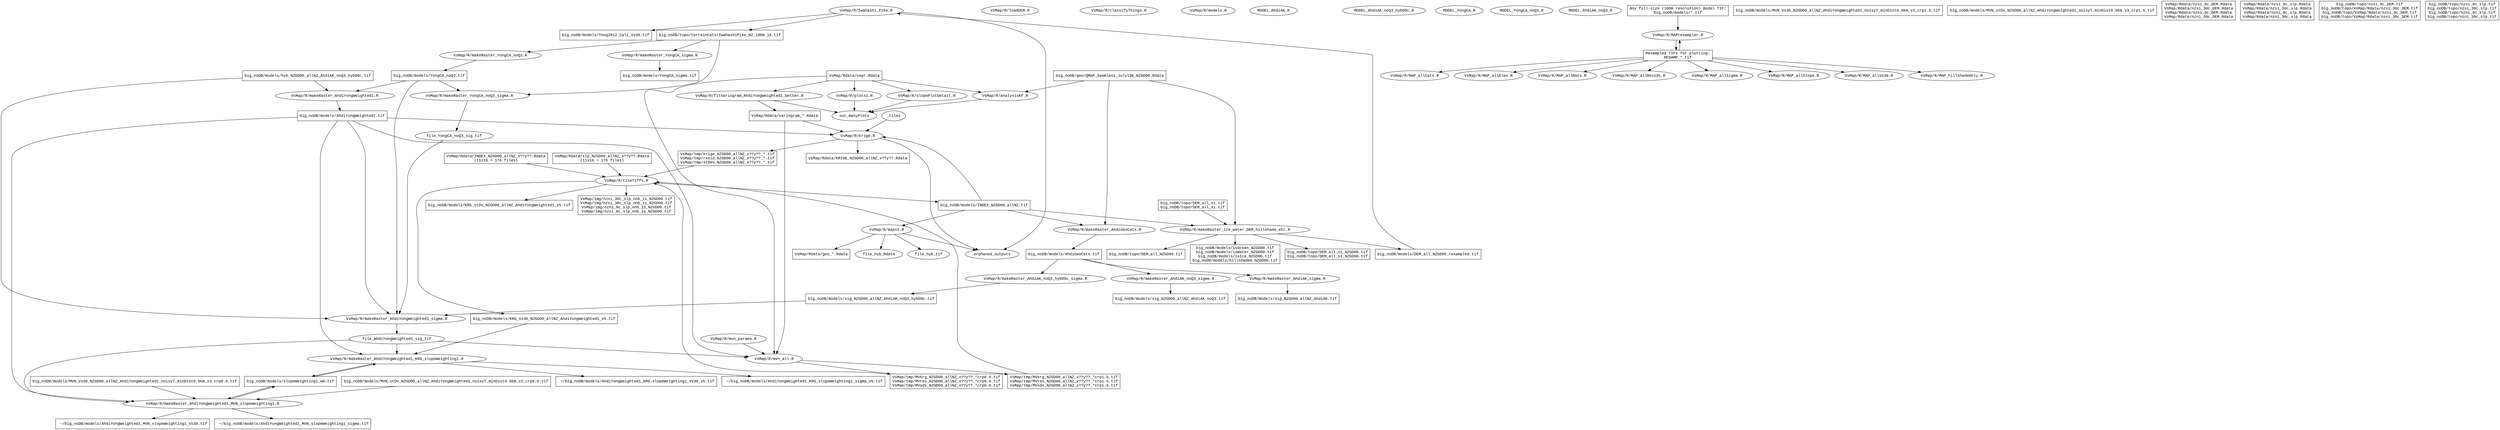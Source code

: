 // Kevin Foster

digraph codeFlowChart {
  node [fontname=CourierNew, shape=ellipse];
  edge [splines=polyline];


  # R scripts....


  # raster-related R scripts
  subgraph rasterScripts {
    label = "rasterScripts" ;
    Iwahashi_Pike_R                                               [ label = "VsMap/R/Iwahashi_Pike.R"                                           ];
    krige_R                                                       [ label = "VsMap/R/krige.R"                                                   ];
    loadDEM_R                                                     [ label = "VsMap/R/loadDEM.R"                                                 ];
    makeRaster_AhdiAK_noQ3_hyb09c_sigma_R                         [ label = "VsMap/R/makeRaster_AhdiAK_noQ3_hyb09c_sigma.R"                     ];
    makeRaster_AhdiAK_noQ3_sigma_R                                [ label = "VsMap/R/makeRaster_AhdiAK_noQ3_sigma.R"                            ];
    makeRaster_AhdiAK_sigma_R                                     [ label = "VsMap/R/makeRaster_AhdiAK_sigma.R"                                 ];
    makeRaster_AhdiGeoCats_R                                      [ label = "VsMap/R/makeRaster_AhdiGeoCats.R"                                  ];
    makeRaster_AhdiYongWeighted1_KRG_slopeWeighting1_R            [ label = "VsMap/R/makeRaster_AhdiYongWeighted1_KRG_slopeWeighting1.R"        ];
    makeRaster_AhdiYongWeighted1_MVN_slopeWeighting1_R            [ label = "VsMap/R/makeRaster_AhdiYongWeighted1_MVN_slopeWeighting1.R"        ];
    makeRaster_AhdiYongWeighted1_R                                [ label = "VsMap/R/makeRaster_AhdiYongWeighted1.R"                            ];
    makeRaster_AhdiYongWeighted1_sigma_R                          [ label = "VsMap/R/makeRaster_AhdiYongWeighted1_sigma.R"                      ];
    makeRaster_ice_water_DEM_hillshade_etc_R                      [ label = "VsMap/R/makeRaster_ice_water_DEM_hillshade_etc.R"                  ];
    makeRaster_YongCA_noQ3_R                                      [ label = "VsMap/R/makeRaster_YongCA_noQ3.R"                                  ];
    makeRaster_YongCA_noQ3_sigma_R                                [ label = "VsMap/R/makeRaster_YongCA_noQ3_sigma.R"                            ];
    makeRaster_YongCA_sigma_R                                     [ label = "VsMap/R/makeRaster_YongCA_sigma.R"                                 ];
    maps2_R                                                       [ label = "VsMap/R/maps2.R"                                                   ];
    mvn_all_R                                                     [ label = "VsMap/R/mvn_all.R"                                                 ];
    mvn_params_R                                                  [ label = "VsMap/R/mvn_params.R"                                              ];
##    rasterizeQmap_R                                               [ label = "VsMap/R/rasterizeQmap.R"                                           ];
##    tileSlopes_R                                                  [ label = "VsMap/R/tileSlopes.R"                                              ];
    tileTiffs_R                                                   [ label = "VsMap/R/tileTiffs.R"                                               ];
  }


  # misc R scripts
##  KaiserCull_R                                                  [ label = "VsMap/R/KaiserCull.R"                                              ];
##  loadVs_R                                                      [ label = "VsMap/R/loadVs.R"                                                  ];
##  modelsUpdate_R                                                [ label = "VsMap/R/modelsUpdate.R"                                            ];
##  processQmap_R                                                 [ label = "VsMap/R/processQmap.R"                                             ];
##  vspr_R                                                        [ label = "VsMap/R/vspr.R"                                                    ];
##  vspr_write_R                                                  [ label = "VsMap/R/vspr_write.R"                                              ];
  classifyThings_R                                              [ label = "VsMap/R/classifyThings.R"                                          ];
  models_R                                                      [ label = "VsMap/R/models.R"                                                  ];


  # Shell scripts
## DEMprocessing_sh                                              [ label = "VsMap/sh/DEMprocessing.sh"                                          ];
## hillshades_sh                                                 [ label = "VsMap/sh/hillshades.sh"                                             ];


  file_geo_QMAP_Rdata                                           [ shape = "box" , label = "big_noDB/geo/QMAP_Seamless_July13K_NZGD00.Rdata" ] ;
  file_vspr_Rdata                                               [ shape = "box" , label = "VsMap/Rdata/vspr.Rdata" ] ;
##  file_bayesUpdatingTables                                      [ shape = "box" , label = "VsMap/Rdata/BayesUpdateTables.Rdata" ] ;
 file_geo_Rdata                                                [ shape = "box" , label = "VsMap/Rdata/geo_*.Rdata" ] ;
 file_variogram_Rdata                                          [ shape = "box" , label = "VsMap/Rdata/variogram_*.Rdata" ] ;
 file_krige_Rdata                                              [ shape = "box" , label = "VsMap/Rdata/KRIGE_NZGD00_allNZ_x??y??.Rdata" ] ;


  # orphans - use this as a placeholder for any output data generated that are no longer needed
  # (for example, the XYZ and NC files generated by some raster shell scripts.
#  orphaned_outputs       [ shape = "invtriangle" ] ;


##  MANUAL_EDIT          [ label = "Manual file edit" ] ;


  # Subgroups

  # A few subgroups seem obvious - output maps ; output plots ; output other (tables, CSV, text files etc)

  # output maps
 subgraph outMaps {
 }

  subgraph model_scripts {
    MODEL_AhdiAK_R
    MODEL_AhdiAK_noQ3_hyb09c_R
    MODEL_YongCA_R
    subgraph model_scripts_bayes {
      MODEL_YongCA_noQ3_R
      MODEL_AhdiAK_noQ3_R
    }
  }

##  subgraph cluster_inFiles {
##    # input files
##    label = "Input" ;
##    in_topo_orig_NZMG          [ shape = "box3d" , label = "PRIMARY INPUT: NZ DEM"            ] ;
##    in_geo_orig_QMAP           [ shape = "box3d" , label = "PRIMARY INPUT: NZ GEOLOGY (QMAP)" ] ;
##    in_McGannHobyWotherspoon   [ shape = "box3d" , label = "VsMap/in/Vs/20160615 Chris/McGann_cptVs30data.csvi\nVsMap/in/Vs/20160623 Hoby/cantstations.ll.csv\nVsMap/in/Vs/20160623 Hoby/cantstations.vs30.csv\nVsMap/in/Vs/20171123 Liam/Characterised Vs30 Canterbury_June2017_KFed.csv" ] ;
##    in_Kaiser                  [ shape = "box3d" , label = "VsMap/in/Vs/201703_allNZ/20170329_vs_allNZ.ll" ] ;
##  }



  # output files
    # more than just intermediate/temporary files - these are either used for publications
    # or for reviewing code behaviour
##  subgraph cluster_outFile {
##    label = "Preprocessing inspection" ;
##    out_AhdiAKclassifications   [ shape = "component", label = "out/MODEL_AhdiAK_classifications.csv\nout/MODEL_AhdiAK_classifications.kable"                   ] ;
##    out_bayesUpdatingTables     [ shape = "component", label = "VsMap/out/bayesUpdateSummary_NinvChiSq_DATA_*__nObsPrior???_measPrec?_minSigma?.txt"            ] ;
##    out_duplicatePointsRemoval  [ shape = "component", label = "VsMap/out/duplicatePointsRemoval.csv" ] ;
##    out_Vs30tables              [ shape = "component", label = "VsMap/Vs30_tables/vspr_data_*.ll\nVsMap/Vs30_tables/vspr_text_*.ll" ] ;
##    out_tooClose                [ shape = "component", label = "VsMap/out/plots/vspr_points_too_close.png" ] ;
##    file_Kaiser_culled          [ shape = "box" ,      label = "VsMap/in/Vs/201703_allNZ/20170817_vs_allNZ_duplicatesCulled.ll" ] ;
##  }

  # output plots
#  subgraph outPlots {
#    out_manyPlots               [ shape = "component", label = "VsMap/out/plots/*.png\n(Many plots)" ] ;
#  }




  # TIFs
  subgraph modelTIFs {
    file_YongCA_noQ3_tif                                          [ shape = "box" , label = "big_noDB/models/YongCA_noQ3.tif" ] ;
    file_Yong2012_Cali_Vs30_tif                                   [ shape = "box" , label = "big_noDB/models/Yong2012_Cali_Vs30.tif" ] ;
    file_AhdiAK_sig_tif                                           [ shape = "box" , label = "big_noDB/models/sig_NZGD00_allNZ_AhdiAK.tif" ] ;
    file_AhdiAK_noQ3_sig_tif                                      [ shape = "box" , label = "big_noDB/models/sig_NZGD00_allNZ_AhdiAK_noQ3.tif" ] ;
    file_AhdiAK_noQ3_hyb09c_sig_tif                               [ shape = "box" , label = "big_noDB/models/sig_NZGD00_allNZ_AhdiAK_noQ3_hyb09c.tif" ] ;
    file_AhdiYongWeighted1_tif                                    [ shape = "box" , label = "big_noDB/models/AhdiYongWeighted1.tif" ] ;
    file_AhdiAK_noQ3_hyb09c_tif                                   [ shape = "box" , label = "big_noDB/models/hyb_NZGD00_allNZ_AhdiAK_noQ3_hyb09c.tif" ] ;
    file_YongCA_sig_tif                                           [ shape = "box" , label = "big_noDB/models/YongCA_sigma.tif" ] ;
    file_any_fullsize_tif                                         [ shape = "box" , label = "Any full-size (100m resolution) model TIF:\nbig_noDB/models/*.tif" ] ;
    file_many_resampled_tifs                                      [ shape = "box" , label = "Resampled TIFs for plotting:\nRESAMP_*.tif" ] ;
    file_KRG                                                      [ shape = "box" , label = "big_noDB/models/KRG_Vs30_NZGD00_allNZ_AhdiYongWeighted1_v5.tif" ] ;
    file_KRG_sigma                                                [ shape = "box" , label = "big_noDB/models/KRG_stDv_NZGD00_allNZ_AhdiYongWeighted1_v5.tif" ] ;
    file_MVNcrp0                                                  [ shape = "box" , label = "big_noDB/models/MVN_Vs30_NZGD00_allNZ_AhdiYongWeighted1_noisyT_minDist0.0km_v3_crp0.0.tif" ] ;
    file_MVNcrp0_sigma                                            [ shape = "box" , label = "big_noDB/models/MVN_stDv_NZGD00_allNZ_AhdiYongWeighted1_noisyT_minDist0.0km_v3_crp0.0.tif" ] ;
    file_MVNcrp15                                                 [ shape = "box" , label = "big_noDB/models/MVN_Vs30_NZGD00_allNZ_AhdiYongWeighted1_noisyT_minDist0.0km_v3_crp1.5.tif" ] ;
    file_MVNcrp15_sigma                                           [ shape = "box" , label = "big_noDB/models/MVN_stDv_NZGD00_allNZ_AhdiYongWeighted1_noisyT_minDist0.0km_v3_crp1.5.tif" ] ;
    file_KRG_slopeWeighted                                        [ shape = "box" , label = " ~/big_noDB/models/AhdiYongWeighted1_KRG_slopeWeighting1_Vs30_v5.tif" ] ;
    file_KRG_slopeWeighted_sigma                                  [ shape = "box" , label = " ~/big_noDB/models/AhdiYongWeighted1_KRG_slopeWeighting1_sigma_v5.tif" ] ;
    file_MVN_slopeWeighted                                        [ shape = "box" , label = " ~/big_noDB/models/AhdiYongWeighted1_MVN_slopeWeighting1_Vs30.tif" ] ;
    file_MVN_slopeWeighted_sigma                                  [ shape = "box" , label = " ~/big_noDB/models/AhdiYongWeighted1_MVN_slopeWeighting1_sigma.tif" ] ;
  }
  subgraph otherLargeTIFs {
    file_DEM_Rdata                                                [ shape = "box" , label = "VsMap/Rdata/nzsi_9c_DEM.Rdata\nVsMap/Rdata/nzsi_30c_DEM.Rdata\nVsMap/Rdata/nzni_9c_DEM.Rdata\nVsMap/Rdata/nzni_30c_DEM.Rdata" ] ;
    file_slp_Rdata                                                [ shape = "box" , label = "VsMap/Rdata/nzsi_9c_slp.Rdata\nVsMap/Rdata/nzsi_30c_slp.Rdata\nVsMap/Rdata/nzni_9c_slp.Rdata\nVsMap/Rdata/nzni_30c_slp.Rdata" ] ;
    file_DEM_Tiff                                                 [ shape = "box" , label = "big_noDB/topo/nzsi_9c_DEM.tif\nbig_noDB/topo/VsMap/Rdata/nzsi_30c_DEM.tif\nbig_noDB/topo/VsMap/Rdata/nzni_9c_DEM.tif\nbig_noDB/topo/VsMap/Rdata/nzni_30c_DEM.tif"         ] ;
    file_slp_Tiff                                                 [ shape = "box" , label = "big_noDB/topo/nzsi_9c_slp.tif\nbig_noDB/topo/nzsi_30c_slp.tif\nbig_noDB/topo/nzni_9c_slp.tif\nbig_noDB/topo/nzni_30c_slp.tif"         ] ;
    file_slp_Tiff_NZGD00                                          [ shape = "box" , label = "VsMap/img/nzni_30c_slp_nnb_1s_NZGD00.tif\nVsMap/img/nzsi_30c_slp_nnb_1s_NZGD00.tif\nVsMap/img/nzni_9c_slp_nnb_1s_NZGD00.tif\nVsMap/img/nzsi_9c_slp_nnb_1s_NZGD00.tif" ] ;
    file_DEM_fullRes                                              [ shape = "box" , label = "big_noDB/topo/DEM_all_ni.tif\nbig_noDB/topo/DEM_all_si.tif"  ] ;
    file_terrainCats                                              [ shape = "box" , label = "big_noDB/topo/terrainCats/IwahashiPike_NZ_100m_16.tif" ] ;
    file_water_ice                                                [ shape = "box" , label = "big_noDB/models/isOcean_NZGD00.tif\nbig_noDB/models/isWater_NZGD00.tif\nbig_noDB/models/isIce_NZGD00.tif\nbig_noDB/models/hillshadeA_NZGD00.tif" ] ;
    file_DEM_fullRes_NZGD00                                       [ shape = "box" , label = "big_noDB/topo/DEM_all_ni_NZGD00.tif\nbig_noDB/topo/DEM_all_si_NZGD00.tif"  ] ;
    file_DEM_fullRes_NZGD00_one                                   [ shape = "box" , label = "big_noDB/topo/DEM_all_NZGD00.tif"  ] ;
    file_DEM_100m                                                 [ shape = "box" , label = "big_noDB/models/DEM_all_NZGD00_resampled.tif" ] ;
    file_AhdiGeoCats_tif                                          [ shape = "box" , label = "big_noDB/models/AhdiGeoCats.tif" ] ;
    file_geo_INDEX                                                [ shape = "box" , label = "big_noDB/models/INDEX_NZGD00_allNZ.tif" ] ;
    file_w0                                                       [ shape = "box" , label = "big_noDB/models/slopeWeighting1_w0.tif" ] ;
  }

  subgraph tiles {
    label = "Tiled images (temporary)" ;
    file_slp_NZGD00_Rdata_tiles                                   [ shape = "box" , label = "VsMap/Rdata/slp_NZGD00_allNZ_x??y??.Rdata\n(11x16 = 176 files)" ] ;
    file_krige_tifs                                               [ shape = "box" , label = "VsMap/tmp/krige_NZGD00_allNZ_x??y??_*.tif\nVsMap/tmp/resid_NZGD00_allNZ_x??y??_*.tif\nVsMap/tmp/stDev_NZGD00_allNZ_x??y??_*.tif" ] ;
    file_geo_INDEX_tiles                                          [ shape = "box" , label = "VsMap/Rdata/INDEX_NZGD00_allNZ_x??y??.Rdata\n(11x16 = 176 files)" ] ;
    file_tmp_mvn_crp00_tif                                        [ shape = "box" , label = "VsMap/tmp/MVkrg_NZGD00_allNZ_x??y??_*crp0.0.tif\nVsMap/tmp/MVres_NZGD00_allNZ_x??y??_*crp0.0.tif\nVsMap/tmp/MVsdv_NZGD00_allNZ_x??y??_*crp0.0.tif" ] ;
    file_tmp_mvn_crp15_tif                                        [ shape = "box" , label = "VsMap/tmp/MVkrg_NZGD00_allNZ_x??y??_*crp1.5.tif\nVsMap/tmp/MVres_NZGD00_allNZ_x??y??_*crp1.5.tif\nVsMap/tmp/MVsdv_NZGD00_allNZ_x??y??_*crp1.5.tif" ] ;
  }



  subgraph mappingScripts {
    MAP_allCats_R                                                 [ label = "VsMap/R/MAP_allCats.R"                                             ];
    MAP_allElev_R                                                 [ label = "VsMap/R/MAP_allElev.R"                                             ];
    MAP_allRats_R                                                 [ label = "VsMap/R/MAP_allRats.R"                                             ];
    MAP_allResids_R                                               [ label = "VsMap/R/MAP_allResids.R"                                           ];
    MAP_allSigma_R                                                [ label = "VsMap/R/MAP_allSigma.R"                                            ];
    MAP_allSlope_R                                                [ label = "VsMap/R/MAP_allSlope.R"                                            ];
    MAP_allVs30_R                                                 [ label = "VsMap/R/MAP_allVs30.R"                                             ];
    MAP_hillshadeOnly_R                                           [ label = "VsMap/R/MAP_hillshadeOnly.R"                                       ];
    MAPresampler_R                                                [ label = "VsMap/R/MAPresampler.R"                                            ];
  }

  subgraph plottingScripts {
    analysisKF_R                                                  [ label = "VsMap/R/analysisKF.R"                                              ];
    fitVariogram_AhdiYongWeighted1_better_R                       [ label = "VsMap/R/fitVariogram_AhdiYongWeighted1_better.R"                   ];
    plots1_R                                                      [ label = "VsMap/R/plots1.R"                                                  ];
    slopePlotDetail_R                                             [ label = "VsMap/R/slopePlotDetail.R"                                         ];
  }



##  in_topo_orig_NZMG    -> loadDEM_R -> { file_DEM_Rdata
##                                         file_DEM_Tiff
##                                         file_slp_Rdata
##                                         file_slp_Tiff   } ;

##  file_slp_Tiff        -> DEMprocessing_sh  -> {
##                                                 file_slp_Tiff_NZGD00
##                                                                       } ;


##  file_slp_Tiff_NZGD00 -> tileSlopes_R -> file_slp_NZGD00_Rdata_tiles ;


##  in_topo_orig_NZMG    -> hillshades_sh -> { 
##                                             file_DEM_fullRes
##                                                              } ;


##  in_geo_orig_QMAP     -> processQmap_R -> {file_geo_QMAP_Rdata
##                                            out_AhdiAKclassifications  } ;


##  file_geo_QMAP_Rdata  -> rasterizeQmap_R  -> file_geo_INDEX_tiles ;


##  file_vspr_Rdata      -> modelsUpdate_R -> { out_bayesUpdatingTables
##                                              file_bayesUpdatingTables } ;

##  file_bayesUpdatingTables -> models_R ;
  
##  {file_geo_QMAP_Rdata
##   file_slp_Rdata
##   file_DEM_Rdata
##   loadVs_R
##   models_R            } -> vspr_R   ->  {out_duplicatePointsRemoval
##                                          file_vspr_Rdata            } ;


##  file_vspr_Rdata -> vspr_write_R -> out_Vs30tables ;


##  in_Kaiser -> KaiserCull_R -> MANUAL_EDIT -> file_Kaiser_culled ;
##               KaiserCull_R -> out_tooClose ;


##  {file_Kaiser_culled
##   in_McGannHobyWotherspoon   }  -> loadVs_R ;

  {file_vspr_Rdata
   file_geo_QMAP_Rdata } -> analysisKF_R   -> out_manyPlots ;
  
  
  file_vspr_Rdata      -> plots1_R -> out_manyPlots ;
  
  
  file_vspr_Rdata      -> slopePlotDetail_R -> out_manyPlots ;
  
  
  file_geo_INDEX -> maps2_R -> { file_geo_Rdata
                                 orphaned_outputs
                                 file_hyb_Rdata
                                 file_hyb_tif
                                } ;
  
  
  file_vspr_Rdata -> fitVariogram_AhdiYongWeighted1_better_R -> { file_variogram_Rdata
                                                                  out_manyPlots } ;
  
  
  file_DEM_100m -> Iwahashi_Pike_R -> {
                                       file_terrainCats
                                       file_Yong2012_Cali_Vs30_tif
                                       orphaned_outputs } ;
  
  
  file_terrainCats -> makeRaster_YongCA_noQ3_R  -> file_YongCA_noQ3_tif ;
  
  
  file_terrainCats      -> makeRaster_YongCA_sigma_R          -> file_YongCA_sig_tif ;
  file_terrainCats      -> makeRaster_YongCA_noQ3_sigma_R     -> file_YongCA_noQ3_sig_tif ;
  file_YongCA_noQ3_tif  -> makeRaster_YongCA_noQ3_sigma_R  ;
  
  
  {file_geo_INDEX
  file_geo_QMAP_Rdata
  file_DEM_fullRes     }                 ->    makeRaster_ice_water_DEM_hillshade_etc_R ->  {file_water_ice
                                                                                             file_DEM_100m
                                                                                             file_DEM_fullRes_NZGD00
                                                                                             file_DEM_fullRes_NZGD00_one } ;
  
  
  
  
  {file_geo_QMAP_Rdata
   file_geo_INDEX          }             ->    makeRaster_AhdiGeoCats_R          -> file_AhdiGeoCats_tif ;
  
  
  file_AhdiGeoCats_tif                  ->    makeRaster_AhdiAK_sigma_R                        -> file_AhdiAK_sig_tif ;
  file_AhdiGeoCats_tif                  ->    makeRaster_AhdiAK_noQ3_sigma_R                   -> file_AhdiAK_noQ3_sig_tif ;
  file_AhdiGeoCats_tif                  ->    makeRaster_AhdiAK_noQ3_hyb09c_sigma_R            -> file_AhdiAK_noQ3_hyb09c_sig_tif ;
  
  
  file_YongCA_noQ3_tif                  ->    makeRaster_AhdiYongWeighted1_R                   -> file_AhdiYongWeighted1_tif ;
  file_AhdiAK_noQ3_hyb09c_tif           ->    makeRaster_AhdiYongWeighted1_R        ;
  
  
  {file_YongCA_noQ3_sig_tif
   file_AhdiAK_noQ3_hyb09c_sig_tif
   file_AhdiYongWeighted1_tif
   file_YongCA_noQ3_tif
   file_AhdiAK_noQ3_hyb09c_tif        }   ->    makeRaster_AhdiYongWeighted1_sigma_R       -> file_AhdiYongWeighted1_sig_tif ;
  
  file_any_fullsize_tif                 ->    MAPresampler_R         ->   file_many_resampled_tifs -> { # mappingScripts
                                                                                                      MAP_allCats_R
                                                                                                      MAP_allElev_R
                                                                                                      MAP_allRats_R
                                                                                                      MAP_allResids_R
                                                                                                      MAP_allSigma_R
                                                                                                      MAP_allSlope_R
                                                                                                      MAP_allVs30_R
                                                                                                      MAP_hillshadeOnly_R
                                                                                                      MAPresampler_R        } ;
  
  
  {file_variogram_Rdata
   _tiles
   file_geo_INDEX
   file_AhdiYongWeighted1_tif
                                     }  -> krige_R -> { file_krige_Rdata
                                                        file_krige_tifs
                                                        orphaned_outputs } ;
  
  
  {mvn_params_R
   file_variogram_Rdata
   file_vspr_Rdata
   file_AhdiYongWeighted1_tif
   file_AhdiYongWeighted1_sig_tif
                                     }  -> mvn_all_R ->  {
                                                          file_tmp_mvn_crp00_tif
                                                          file_tmp_mvn_crp15_tif
                                                         } ;
  
  {
   file_AhdiYongWeighted1_tif
   file_AhdiYongWeighted1_sig_tif
   file_KRG
   file_w0
                                     } -> makeRaster_AhdiYongWeighted1_KRG_slopeWeighting1_R -> {
                                                                                                 file_KRG_slopeWeighted
                                                                                                 file_KRG_slopeWeighted_sigma
                                                                                                 file_w0
                                                                                                 }
  
  {
   file_AhdiYongWeighted1_tif
   file_AhdiYongWeighted1_sig_tif
   file_MVNcrp0
   file_MVNcrp0_sigma
   file_w0
                                     } -> makeRaster_AhdiYongWeighted1_MVN_slopeWeighting1_R -> {
                                                                                                 file_MVN_slopeWeighted
                                                                                                 file_MVN_slopeWeighted_sigma
                                                                                                 file_w0
                                                                                                 }
  
  
  
  {
   file_slp_NZGD00_Rdata_tiles
   file_krige_tifs
   file_geo_INDEX_tiles
   file_tmp_mvn_crp00_tif
   file_tmp_mvn_crp15_tif
                                       } -> tileTiffs_R -> {
                                                             file_slp_Tiff_NZGD00
                                                             file_KRG
                                                             file_KRG_sigma
                                                             file_geo_INDEX
                                                                                                   }


}




